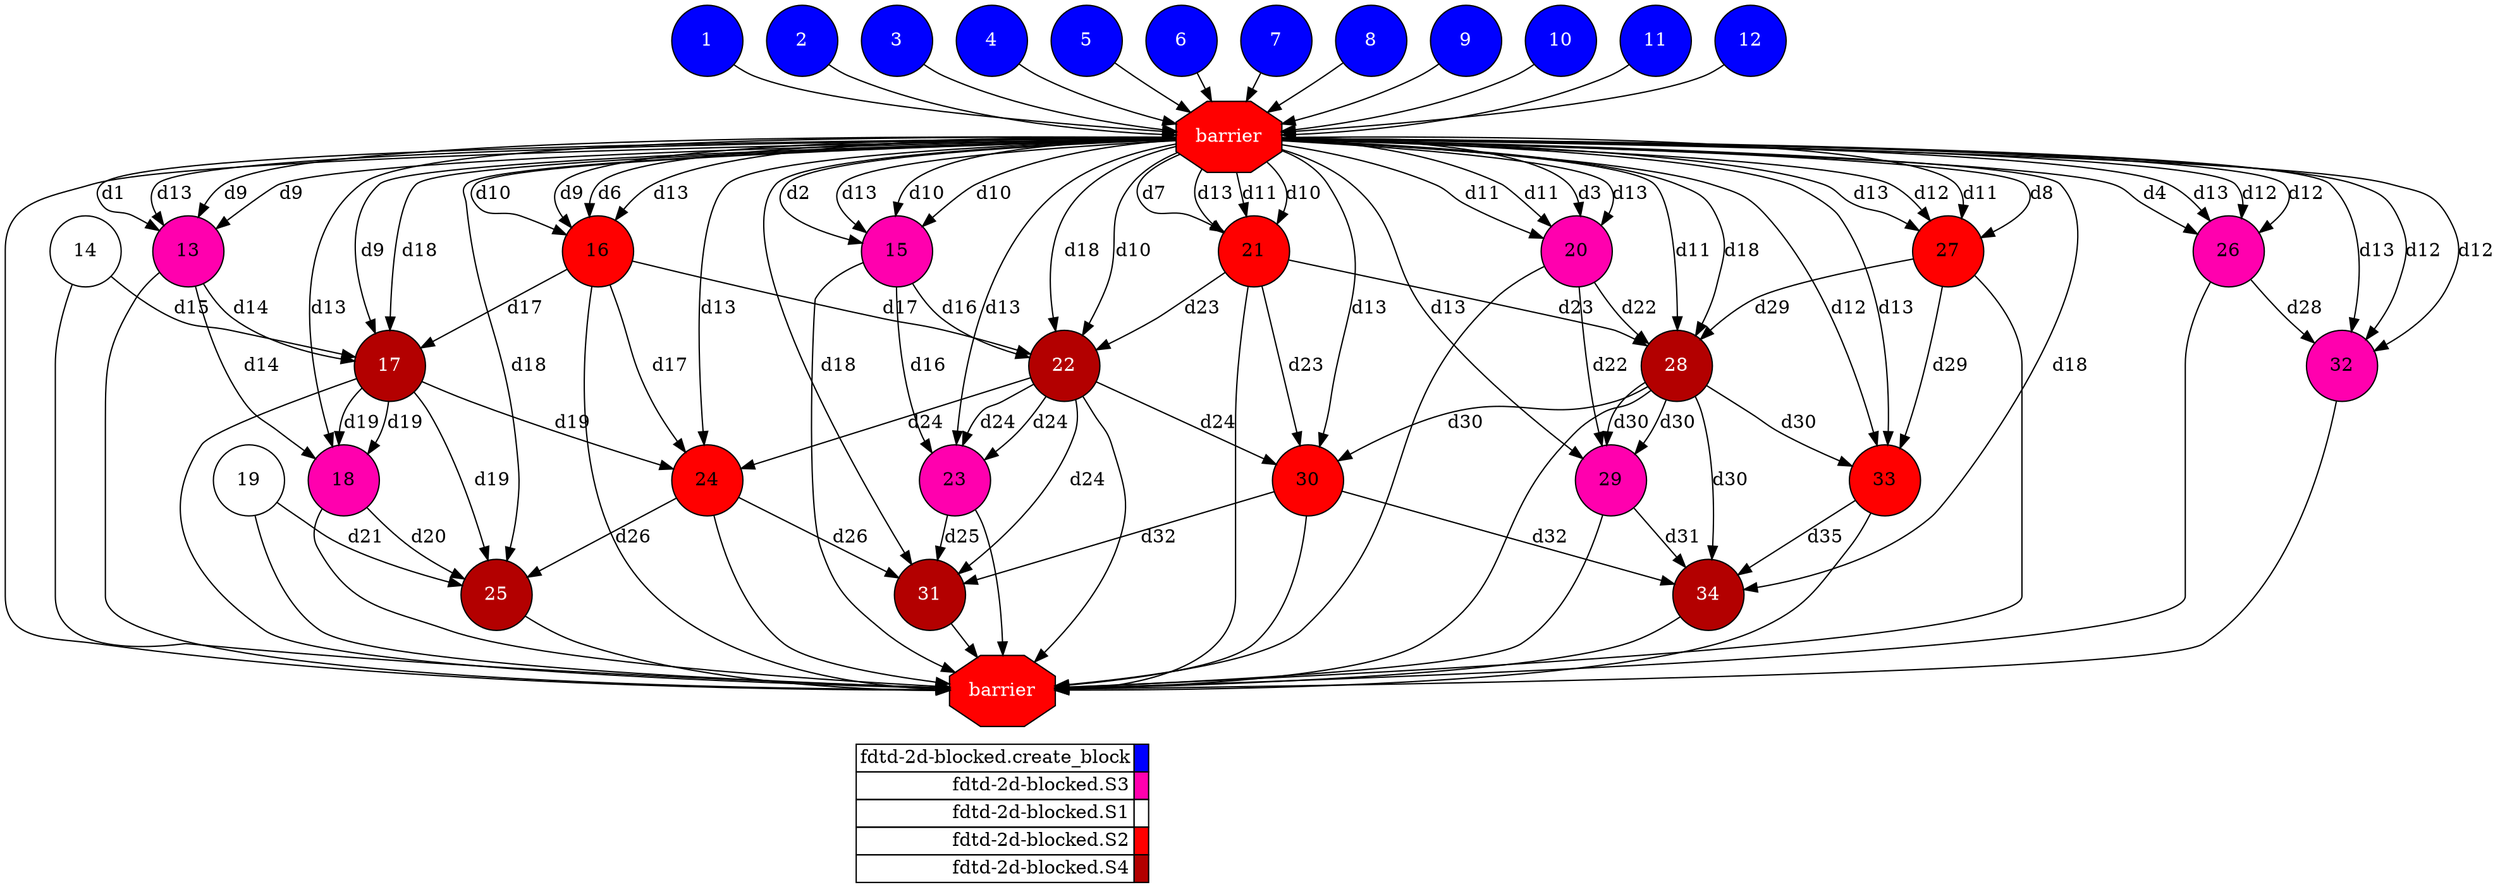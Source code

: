 digraph {
  rankdir=TB;
  labeljust="l";
  subgraph dependence_graph {
    ranksep=0.20;
    node[height=0.75];

1[shape=circle, style=filled fillcolor="#0000ff" fontcolor="#ffffff"];
2[shape=circle, style=filled fillcolor="#0000ff" fontcolor="#ffffff"];
3[shape=circle, style=filled fillcolor="#0000ff" fontcolor="#ffffff"];
4[shape=circle, style=filled fillcolor="#0000ff" fontcolor="#ffffff"];
5[shape=circle, style=filled fillcolor="#0000ff" fontcolor="#ffffff"];
6[shape=circle, style=filled fillcolor="#0000ff" fontcolor="#ffffff"];
7[shape=circle, style=filled fillcolor="#0000ff" fontcolor="#ffffff"];
8[shape=circle, style=filled fillcolor="#0000ff" fontcolor="#ffffff"];
9[shape=circle, style=filled fillcolor="#0000ff" fontcolor="#ffffff"];
10[shape=circle, style=filled fillcolor="#0000ff" fontcolor="#ffffff"];
11[shape=circle, style=filled fillcolor="#0000ff" fontcolor="#ffffff"];
12[shape=circle, style=filled fillcolor="#0000ff" fontcolor="#ffffff"];
Synchro1[label="barrier", shape=octagon, style=filled fillcolor="#ff0000" fontcolor="#FFFFFF"];
4 -> Synchro1;
10 -> Synchro1;
7 -> Synchro1;
12 -> Synchro1;
2 -> Synchro1;
9 -> Synchro1;
6 -> Synchro1;
11 -> Synchro1;
3 -> Synchro1;
8 -> Synchro1;
1 -> Synchro1;
5 -> Synchro1;
13[shape=circle, style=filled fillcolor="#ff00ae" fontcolor="#000000"];
Synchro1 -> 13[ label="d1" ];
Synchro1 -> 13[ label="d13" ];
Synchro1 -> 13[ label="d9" ];
Synchro1 -> 13[ label="d9" ];
14[shape=circle, style=filled fillcolor="#ffffff" fontcolor="#000000"];
15[shape=circle, style=filled fillcolor="#ff00ae" fontcolor="#000000"];
Synchro1 -> 15[ label="d2" ];
Synchro1 -> 15[ label="d13" ];
Synchro1 -> 15[ label="d10" ];
Synchro1 -> 15[ label="d10" ];
16[shape=circle, style=filled fillcolor="#ff0000" fontcolor="#000000"];
Synchro1 -> 16[ label="d6" ];
Synchro1 -> 16[ label="d13" ];
Synchro1 -> 16[ label="d10" ];
Synchro1 -> 16[ label="d9" ];
17[shape=circle, style=filled fillcolor="#b30000" fontcolor="#ffffff"];
Synchro1 -> 17[ label="d9" ];
Synchro1 -> 17[ label="d18" ];
13 -> 17[ label="d14" ];
16 -> 17[ label="d17" ];
14 -> 17[ label="d15" ];
18[shape=circle, style=filled fillcolor="#ff00ae" fontcolor="#000000"];
13 -> 18[ label="d14" ];
Synchro1 -> 18[ label="d13" ];
17 -> 18[ label="d19" ];
17 -> 18[ label="d19" ];
19[shape=circle, style=filled fillcolor="#ffffff" fontcolor="#000000"];
20[shape=circle, style=filled fillcolor="#ff00ae" fontcolor="#000000"];
Synchro1 -> 20[ label="d3" ];
Synchro1 -> 20[ label="d13" ];
Synchro1 -> 20[ label="d11" ];
Synchro1 -> 20[ label="d11" ];
21[shape=circle, style=filled fillcolor="#ff0000" fontcolor="#000000"];
Synchro1 -> 21[ label="d7" ];
Synchro1 -> 21[ label="d13" ];
Synchro1 -> 21[ label="d11" ];
Synchro1 -> 21[ label="d10" ];
22[shape=circle, style=filled fillcolor="#b30000" fontcolor="#ffffff"];
Synchro1 -> 22[ label="d10" ];
Synchro1 -> 22[ label="d18" ];
15 -> 22[ label="d16" ];
21 -> 22[ label="d23" ];
16 -> 22[ label="d17" ];
23[shape=circle, style=filled fillcolor="#ff00ae" fontcolor="#000000"];
15 -> 23[ label="d16" ];
Synchro1 -> 23[ label="d13" ];
22 -> 23[ label="d24" ];
22 -> 23[ label="d24" ];
24[shape=circle, style=filled fillcolor="#ff0000" fontcolor="#000000"];
16 -> 24[ label="d17" ];
Synchro1 -> 24[ label="d13" ];
22 -> 24[ label="d24" ];
17 -> 24[ label="d19" ];
25[shape=circle, style=filled fillcolor="#b30000" fontcolor="#ffffff"];
17 -> 25[ label="d19" ];
Synchro1 -> 25[ label="d18" ];
18 -> 25[ label="d20" ];
24 -> 25[ label="d26" ];
19 -> 25[ label="d21" ];
26[shape=circle, style=filled fillcolor="#ff00ae" fontcolor="#000000"];
Synchro1 -> 26[ label="d4" ];
Synchro1 -> 26[ label="d13" ];
Synchro1 -> 26[ label="d12" ];
Synchro1 -> 26[ label="d12" ];
27[shape=circle, style=filled fillcolor="#ff0000" fontcolor="#000000"];
Synchro1 -> 27[ label="d8" ];
Synchro1 -> 27[ label="d13" ];
Synchro1 -> 27[ label="d12" ];
Synchro1 -> 27[ label="d11" ];
28[shape=circle, style=filled fillcolor="#b30000" fontcolor="#ffffff"];
Synchro1 -> 28[ label="d11" ];
Synchro1 -> 28[ label="d18" ];
20 -> 28[ label="d22" ];
27 -> 28[ label="d29" ];
21 -> 28[ label="d23" ];
29[shape=circle, style=filled fillcolor="#ff00ae" fontcolor="#000000"];
20 -> 29[ label="d22" ];
Synchro1 -> 29[ label="d13" ];
28 -> 29[ label="d30" ];
28 -> 29[ label="d30" ];
30[shape=circle, style=filled fillcolor="#ff0000" fontcolor="#000000"];
21 -> 30[ label="d23" ];
Synchro1 -> 30[ label="d13" ];
28 -> 30[ label="d30" ];
22 -> 30[ label="d24" ];
31[shape=circle, style=filled fillcolor="#b30000" fontcolor="#ffffff"];
22 -> 31[ label="d24" ];
Synchro1 -> 31[ label="d18" ];
23 -> 31[ label="d25" ];
30 -> 31[ label="d32" ];
24 -> 31[ label="d26" ];
32[shape=circle, style=filled fillcolor="#ff00ae" fontcolor="#000000"];
26 -> 32[ label="d28" ];
Synchro1 -> 32[ label="d13" ];
Synchro1 -> 32[ label="d12" ];
Synchro1 -> 32[ label="d12" ];
33[shape=circle, style=filled fillcolor="#ff0000" fontcolor="#000000"];
27 -> 33[ label="d29" ];
Synchro1 -> 33[ label="d13" ];
Synchro1 -> 33[ label="d12" ];
28 -> 33[ label="d30" ];
34[shape=circle, style=filled fillcolor="#b30000" fontcolor="#ffffff"];
28 -> 34[ label="d30" ];
Synchro1 -> 34[ label="d18" ];
29 -> 34[ label="d31" ];
33 -> 34[ label="d35" ];
30 -> 34[ label="d32" ];
Synchro2[label="barrier", shape=octagon, style=filled fillcolor="#ff0000" fontcolor="#FFFFFF"];
Synchro1 -> Synchro2;
32 -> Synchro2;
34 -> Synchro2;
29 -> Synchro2;
33 -> Synchro2;
20 -> Synchro2;
16 -> Synchro2;
19 -> Synchro2;
30 -> Synchro2;
15 -> Synchro2;
23 -> Synchro2;
18 -> Synchro2;
26 -> Synchro2;
22 -> Synchro2;
31 -> Synchro2;
27 -> Synchro2;
24 -> Synchro2;
14 -> Synchro2;
25 -> Synchro2;
28 -> Synchro2;
21 -> Synchro2;
13 -> Synchro2;
17 -> Synchro2;  }
  subgraph legend {
    rank=sink;
    node [shape=plaintext, height=0.75];
    ranksep=0.20;
    label = "Legend";
    key [label=<
      <table border="0" cellpadding="2" cellspacing="0" cellborder="1">
<tr>
<td align="right">fdtd-2d-blocked.create_block</td>
<td bgcolor="#0000ff">&nbsp;</td>
</tr>
<tr>
<td align="right">fdtd-2d-blocked.S3</td>
<td bgcolor="#ff00ae">&nbsp;</td>
</tr>
<tr>
<td align="right">fdtd-2d-blocked.S1</td>
<td bgcolor="#ffffff">&nbsp;</td>
</tr>
<tr>
<td align="right">fdtd-2d-blocked.S2</td>
<td bgcolor="#ff0000">&nbsp;</td>
</tr>
<tr>
<td align="right">fdtd-2d-blocked.S4</td>
<td bgcolor="#b30000">&nbsp;</td>
</tr>
      </table>
    >]
  }
}
